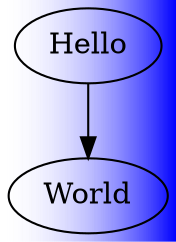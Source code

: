 



digraph G{

  Hello -> World ;
  bgcolor="transparent:blue: green: yellow";

  node [shape="hexagon", color=lightgoldenrodyellow];
  // edge [color=darkorchid];
}



